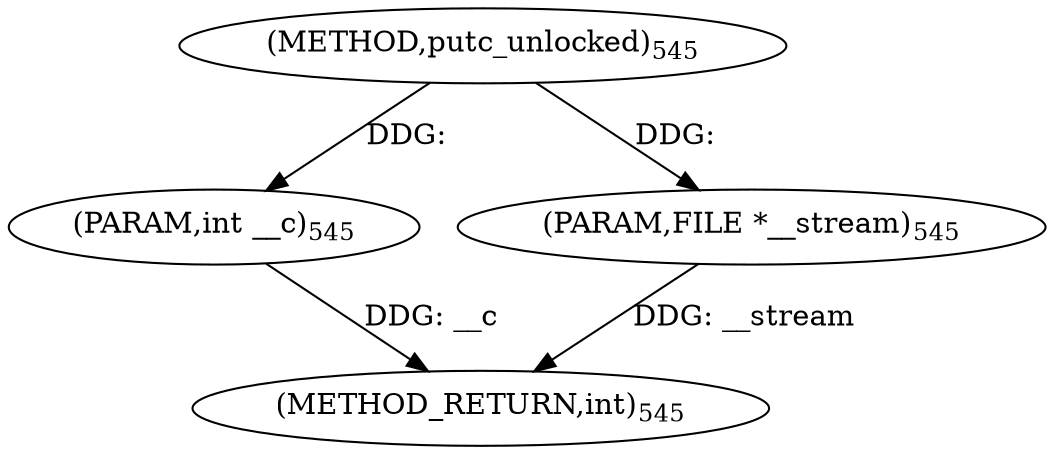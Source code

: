 digraph "putc_unlocked" {  
"2615" [label = <(METHOD,putc_unlocked)<SUB>545</SUB>> ]
"2618" [label = <(METHOD_RETURN,int)<SUB>545</SUB>> ]
"2616" [label = <(PARAM,int __c)<SUB>545</SUB>> ]
"2617" [label = <(PARAM,FILE *__stream)<SUB>545</SUB>> ]
  "2616" -> "2618"  [ label = "DDG: __c"] 
  "2617" -> "2618"  [ label = "DDG: __stream"] 
  "2615" -> "2616"  [ label = "DDG: "] 
  "2615" -> "2617"  [ label = "DDG: "] 
}
